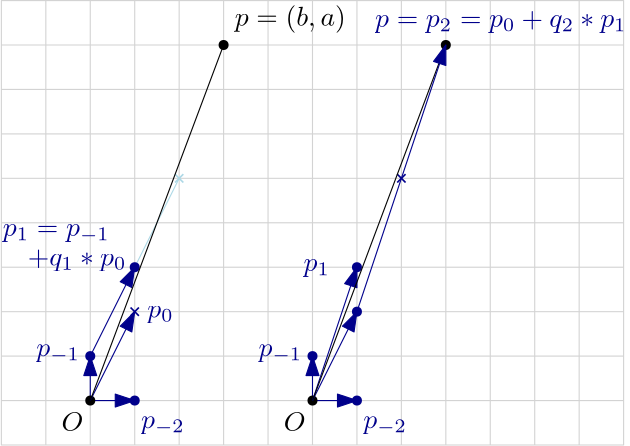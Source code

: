 <?xml version="1.0"?>
<!DOCTYPE ipe SYSTEM "ipe.dtd">
<ipe version="70005" creator="Ipe 7.1.1">
<info created="D:20130625161015" modified="D:20130625162954"/>
<ipestyle name="basic">
<symbol name="arrow/arc(spx)">
<path stroke="sym-stroke" fill="sym-stroke" pen="sym-pen">
0 0 m
-1 0.333 l
-1 -0.333 l
h
</path>
</symbol>
<symbol name="arrow/farc(spx)">
<path stroke="sym-stroke" fill="white" pen="sym-pen">
0 0 m
-1 0.333 l
-1 -0.333 l
h
</path>
</symbol>
<symbol name="mark/circle(sx)" transformations="translations">
<path fill="sym-stroke">
0.6 0 0 0.6 0 0 e
0.4 0 0 0.4 0 0 e
</path>
</symbol>
<symbol name="mark/disk(sx)" transformations="translations">
<path fill="sym-stroke">
0.6 0 0 0.6 0 0 e
</path>
</symbol>
<symbol name="mark/fdisk(sfx)" transformations="translations">
<group>
<path fill="sym-fill">
0.5 0 0 0.5 0 0 e
</path>
<path fill="sym-stroke" fillrule="eofill">
0.6 0 0 0.6 0 0 e
0.4 0 0 0.4 0 0 e
</path>
</group>
</symbol>
<symbol name="mark/box(sx)" transformations="translations">
<path fill="sym-stroke" fillrule="eofill">
-0.6 -0.6 m
0.6 -0.6 l
0.6 0.6 l
-0.6 0.6 l
h
-0.4 -0.4 m
0.4 -0.4 l
0.4 0.4 l
-0.4 0.4 l
h
</path>
</symbol>
<symbol name="mark/square(sx)" transformations="translations">
<path fill="sym-stroke">
-0.6 -0.6 m
0.6 -0.6 l
0.6 0.6 l
-0.6 0.6 l
h
</path>
</symbol>
<symbol name="mark/fsquare(sfx)" transformations="translations">
<group>
<path fill="sym-fill">
-0.5 -0.5 m
0.5 -0.5 l
0.5 0.5 l
-0.5 0.5 l
h
</path>
<path fill="sym-stroke" fillrule="eofill">
-0.6 -0.6 m
0.6 -0.6 l
0.6 0.6 l
-0.6 0.6 l
h
-0.4 -0.4 m
0.4 -0.4 l
0.4 0.4 l
-0.4 0.4 l
h
</path>
</group>
</symbol>
<symbol name="mark/cross(sx)" transformations="translations">
<group>
<path fill="sym-stroke">
-0.43 -0.57 m
0.57 0.43 l
0.43 0.57 l
-0.57 -0.43 l
h
</path>
<path fill="sym-stroke">
-0.43 0.57 m
0.57 -0.43 l
0.43 -0.57 l
-0.57 0.43 l
h
</path>
</group>
</symbol>
<symbol name="arrow/fnormal(spx)">
<path stroke="sym-stroke" fill="white" pen="sym-pen">
0 0 m
-1 0.333 l
-1 -0.333 l
h
</path>
</symbol>
<symbol name="arrow/pointed(spx)">
<path stroke="sym-stroke" fill="sym-stroke" pen="sym-pen">
0 0 m
-1 0.333 l
-0.8 0 l
-1 -0.333 l
h
</path>
</symbol>
<symbol name="arrow/fpointed(spx)">
<path stroke="sym-stroke" fill="white" pen="sym-pen">
0 0 m
-1 0.333 l
-0.8 0 l
-1 -0.333 l
h
</path>
</symbol>
<symbol name="arrow/linear(spx)">
<path stroke="sym-stroke" pen="sym-pen">
-1 0.333 m
0 0 l
-1 -0.333 l
</path>
</symbol>
<symbol name="arrow/fdouble(spx)">
<path stroke="sym-stroke" fill="white" pen="sym-pen">
0 0 m
-1 0.333 l
-1 -0.333 l
h
-1 0 m
-2 0.333 l
-2 -0.333 l
h
</path>
</symbol>
<symbol name="arrow/double(spx)">
<path stroke="sym-stroke" fill="sym-stroke" pen="sym-pen">
0 0 m
-1 0.333 l
-1 -0.333 l
h
-1 0 m
-2 0.333 l
-2 -0.333 l
h
</path>
</symbol>
<pen name="heavier" value="0.8"/>
<pen name="fat" value="1.2"/>
<pen name="ultrafat" value="2"/>
<symbolsize name="large" value="5"/>
<symbolsize name="small" value="2"/>
<symbolsize name="tiny" value="1.1"/>
<arrowsize name="large" value="10"/>
<arrowsize name="small" value="5"/>
<arrowsize name="tiny" value="3"/>
<color name="red" value="1 0 0"/>
<color name="green" value="0 1 0"/>
<color name="blue" value="0 0 1"/>
<color name="yellow" value="1 1 0"/>
<color name="orange" value="1 0.647 0"/>
<color name="gold" value="1 0.843 0"/>
<color name="purple" value="0.627 0.125 0.941"/>
<color name="gray" value="0.745"/>
<color name="brown" value="0.647 0.165 0.165"/>
<color name="navy" value="0 0 0.502"/>
<color name="pink" value="1 0.753 0.796"/>
<color name="seagreen" value="0.18 0.545 0.341"/>
<color name="turquoise" value="0.251 0.878 0.816"/>
<color name="violet" value="0.933 0.51 0.933"/>
<color name="darkblue" value="0 0 0.545"/>
<color name="darkcyan" value="0 0.545 0.545"/>
<color name="darkgray" value="0.663"/>
<color name="darkgreen" value="0 0.392 0"/>
<color name="darkmagenta" value="0.545 0 0.545"/>
<color name="darkorange" value="1 0.549 0"/>
<color name="darkred" value="0.545 0 0"/>
<color name="lightblue" value="0.678 0.847 0.902"/>
<color name="lightcyan" value="0.878 1 1"/>
<color name="lightgray" value="0.827"/>
<color name="lightgreen" value="0.565 0.933 0.565"/>
<color name="lightyellow" value="1 1 0.878"/>
<dashstyle name="dashed" value="[4] 0"/>
<dashstyle name="dotted" value="[1 3] 0"/>
<dashstyle name="dash dotted" value="[4 2 1 2] 0"/>
<dashstyle name="dash dot dotted" value="[4 2 1 2 1 2] 0"/>
<textsize name="large" value="\large"/>
<textsize name="Large" value="\Large"/>
<textsize name="LARGE" value="\LARGE"/>
<textsize name="huge" value="\huge"/>
<textsize name="Huge" value="\Huge"/>
<textsize name="small" value="\small"/>
<textsize name="footnote" value="\footnotesize"/>
<textsize name="tiny" value="\tiny"/>
<textstyle name="center" begin="\begin{center}" end="\end{center}"/>
<textstyle name="itemize" begin="\begin{itemize}" end="\end{itemize}"/>
<textstyle name="item" begin="\begin{itemize}\item{}" end="\end{itemize}"/>
<gridsize name="4 pts" value="4"/>
<gridsize name="8 pts (~3 mm)" value="8"/>
<gridsize name="16 pts (~6 mm)" value="16"/>
<gridsize name="32 pts (~12 mm)" value="32"/>
<gridsize name="10 pts (~3.5 mm)" value="10"/>
<gridsize name="20 pts (~7 mm)" value="20"/>
<gridsize name="14 pts (~5 mm)" value="14"/>
<gridsize name="28 pts (~10 mm)" value="28"/>
<gridsize name="56 pts (~20 mm)" value="56"/>
<anglesize name="90 deg" value="90"/>
<anglesize name="60 deg" value="60"/>
<anglesize name="45 deg" value="45"/>
<anglesize name="30 deg" value="30"/>
<anglesize name="22.5 deg" value="22.5"/>
<tiling name="falling" angle="-60" step="4" width="1"/>
<tiling name="rising" angle="30" step="4" width="1"/>
</ipestyle>
<page>
<layer name="alpha"/>
<view layers="alpha" active="alpha"/>
<path layer="alpha" stroke="lightgray">
160 496 m
384 496 l
384 656 l
160 656 l
160 496 l
176 496 l
176 656 l
192 656 l
192 496 l
208 496 l
208 656 l
224 656 l
224 496 l
240 496 l
240 656 l
256 656 l
256 496 l
272 496 l
272 656 l
288 656 l
288 496 l
304 496 l
304 656 l
320 656 l
320 496 l
336 496 l
336 656 l
352 656 l
352 496 l
368 496 l
368 656 l
384 656 l
384 640 l
160 640 l
160 624 l
384 624 l
384 608 l
160 608 l
160 592 l
384 592 l
384 576 l
160 576 l
160 560 l
384 560 l
384 544 l
160 544 l
160 528 l
384 528 l
384 512 l
160 512 l
</path>
<path stroke="darkblue" arrow="normal/normal">
192 512 m
192 528 l
</path>
<path stroke="darkblue" arrow="normal/normal">
192 512 m
208 512 l
</path>
<text matrix="1 0 0 1 -6.0353 -6.28677" transformations="translations" pos="187.654 507.335" stroke="black" type="label" width="7.876" height="6.808" depth="0" valign="baseline">$O$</text>
<text matrix="1 0 0 1 -1.76029 -2.26324" transformations="translations" pos="245.744 649.165" stroke="black" type="label" width="40.014" height="7.473" depth="2.49" valign="baseline">$p=(b,a)$</text>
<use name="mark/disk(sx)" pos="192 512" size="normal" stroke="black"/>
<use name="mark/disk(sx)" pos="240 640" size="normal" stroke="black"/>
<use name="mark/disk(sx)" pos="208 512" size="normal" stroke="darkblue"/>
<use name="mark/disk(sx)" pos="192 528" size="normal" stroke="darkblue"/>
<text transformations="translations" pos="210.286 502.055" stroke="darkblue" type="label" width="15.708" height="4.294" depth="2.32" valign="baseline">$p_{-2}$</text>
<text matrix="1 0 0 1 -3.77206 -4.02353" transformations="translations" pos="176.338 531.98" stroke="darkblue" type="label" width="15.708" height="4.294" depth="2.32" valign="baseline">$p_{-1}$</text>
<path matrix="1 0 0 1 80 0" stroke="darkblue" arrow="normal/normal">
192 512 m
192 528 l
</path>
<path matrix="1 0 0 1 80 0" stroke="darkblue" arrow="normal/normal">
192 512 m
208 512 l
</path>
<text matrix="1 0 0 1 73.9647 -6.28677" transformations="translations" pos="187.654 507.335" stroke="black" type="label" width="7.876" height="6.808" depth="0" valign="baseline">$O$</text>
<text matrix="1 0 0 1 48.7772 -2.71841" transformations="translations" pos="245.744 649.165" stroke="darkblue" type="label" width="90.527" height="5.819" depth="1.93" valign="baseline">$p=p_2=p_0 + q_{2}*p_1$</text>
<use matrix="1 0 0 1 80 0" name="mark/disk(sx)" pos="192 512" size="normal" stroke="black"/>
<use matrix="1 0 0 1 80 0" name="mark/disk(sx)" pos="240 640" size="normal" stroke="black"/>
<use matrix="1 0 0 1 80 0" name="mark/disk(sx)" pos="208 512" size="normal" stroke="darkblue"/>
<use matrix="1 0 0 1 80 0" name="mark/disk(sx)" pos="192 528" size="normal" stroke="darkblue"/>
<text matrix="1 0 0 1 80 0" transformations="translations" pos="210.286 502.055" stroke="darkblue" type="label" width="15.708" height="4.294" depth="2.32" valign="baseline">$p_{-2}$</text>
<text matrix="1 0 0 1 76.2279 -4.02353" transformations="translations" pos="176.338 531.98" stroke="darkblue" type="label" width="15.708" height="4.294" depth="2.32" valign="baseline">$p_{-1}$</text>
<use name="mark/disk(sx)" pos="288 544" size="normal" stroke="darkblue"/>
<path stroke="darkblue" arrow="normal/normal">
192 512 m
208 544 l
</path>
<text matrix="1 0 0 1 -11.4746 -2.12493" transformations="translations" pos="224 544" stroke="darkblue" type="label" width="9.482" height="4.297" depth="1.93" valign="baseline">$p_0$</text>
<path stroke="darkblue" arrow="normal/normal">
192 528 m
208 560 l
</path>
<path stroke="lightblue">
208 560 m
224 592 l
</path>
<path stroke="darkblue" arrow="normal/normal">
272 512 m
288 544 l
</path>
<path stroke="darkblue" arrow="normal/normal">
272 512 m
288 560 l
</path>
<use name="mark/disk(sx)" pos="288 560" size="normal" stroke="darkblue"/>
<use name="mark/disk(sx)" pos="208 560" size="normal" stroke="darkblue"/>
<use name="mark/cross(sx)" pos="208 544" size="normal" stroke="darkblue"/>
<use name="mark/cross(sx)" pos="304 592" size="normal" stroke="darkblue"/>
<use name="mark/cross(sx)" pos="224 592" size="normal" stroke="lightblue"/>
<path stroke="black">
192 512 m
240 640 l
</path>
<path matrix="1 0 0 1 80 0" stroke="black">
192 512 m
240 640 l
</path>
<path stroke="darkblue" arrow="normal/normal">
288 544 m
320 640 l
</path>
<text matrix="1 0 0 1 -15.4971 11.2221" transformations="translations" pos="176 560" stroke="darkblue" type="label" width="38.474" height="4.294" depth="2.32" valign="baseline">$p_1=p_{-1}$</text>
<text matrix="1 0 0 1 4.52647 -1.25735" transformations="translations" pos="164.934 561.866" stroke="darkblue" type="label" width="35.556" height="5.819" depth="1.93" valign="baseline">$+q_{1}*p_{0}$</text>
<text transformations="translations" pos="268.791 558.597" stroke="darkblue" type="label" width="9.482" height="4.297" depth="1.93" valign="baseline">$p_1$</text>
</page>
</ipe>
